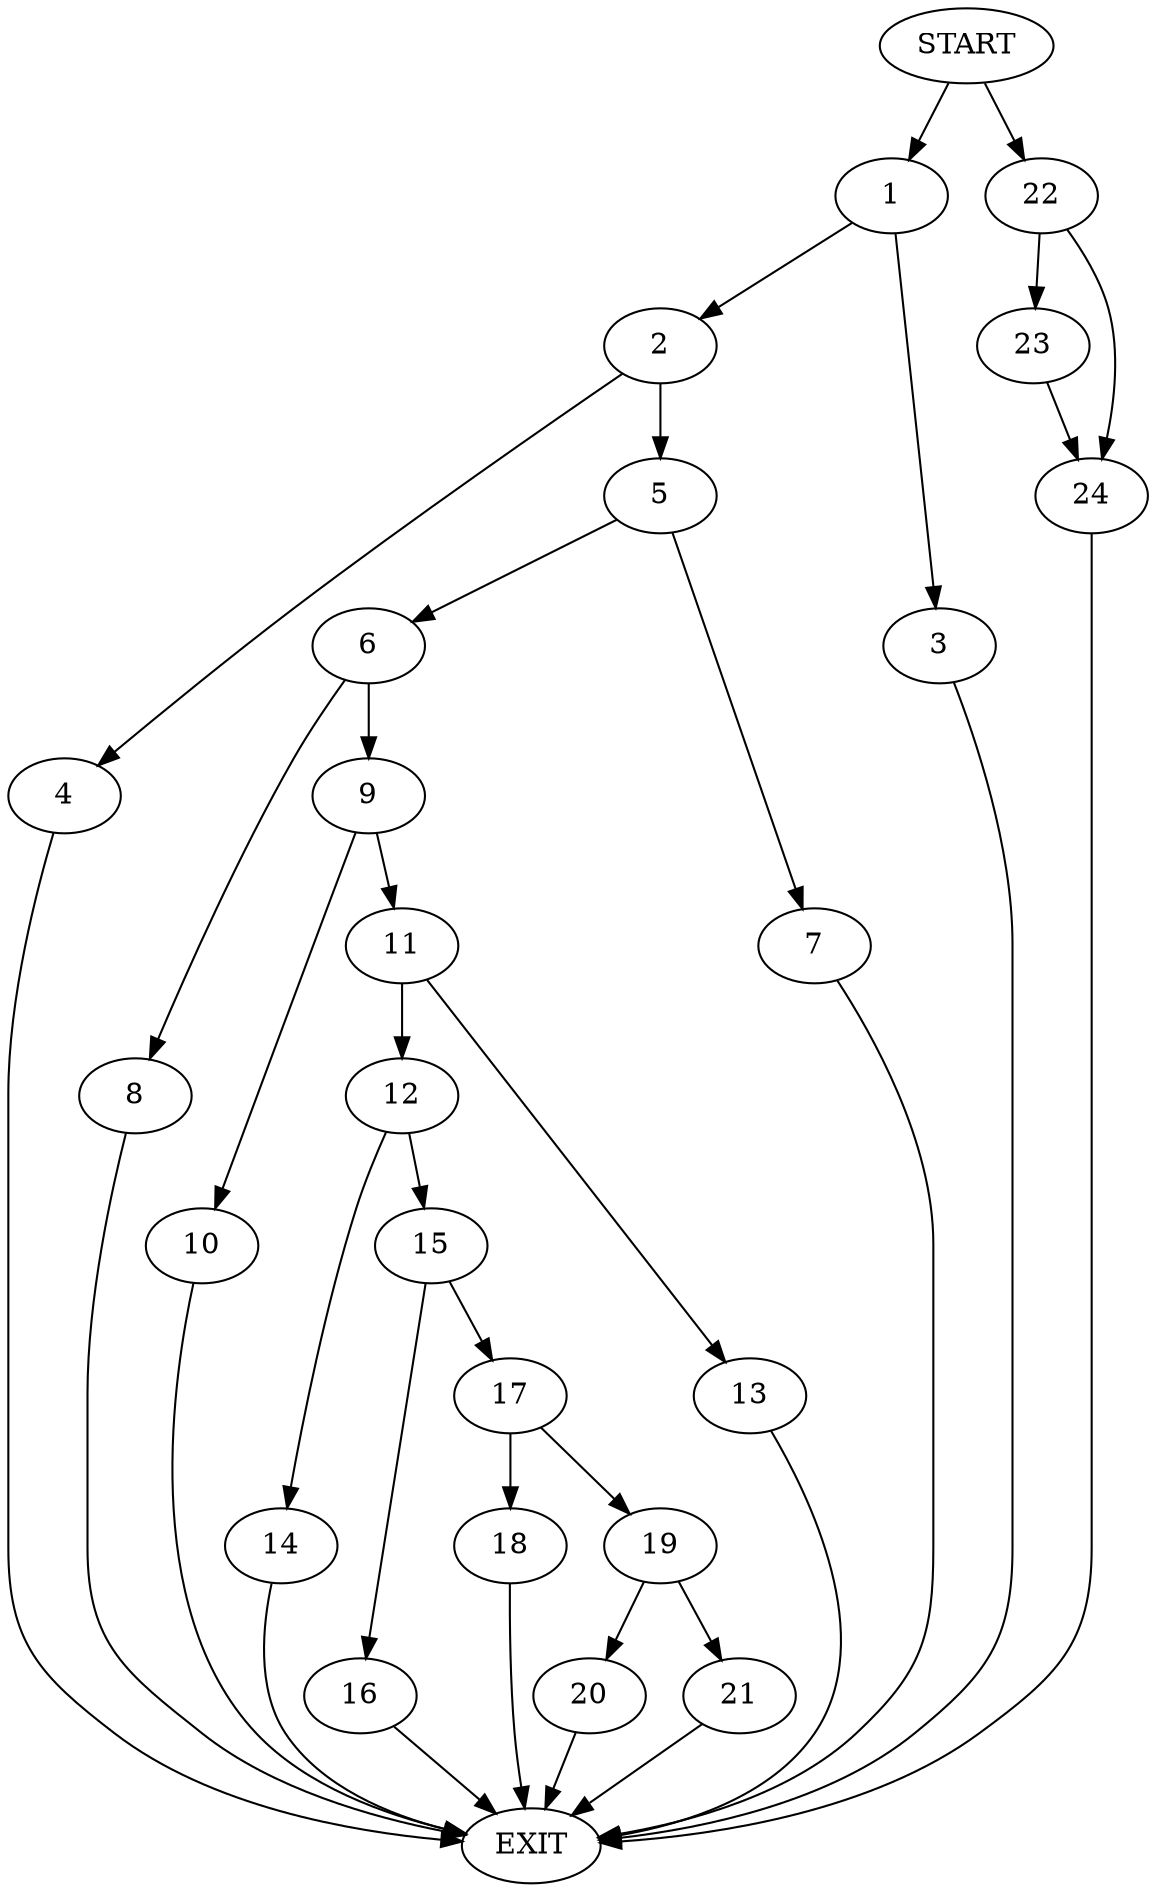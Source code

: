 digraph {
0 [label="START"]
25 [label="EXIT"]
0 -> 1
1 -> 2
1 -> 3
3 -> 25
2 -> 4
2 -> 5
4 -> 25
5 -> 6
5 -> 7
6 -> 8
6 -> 9
7 -> 25
9 -> 10
9 -> 11
8 -> 25
10 -> 25
11 -> 12
11 -> 13
13 -> 25
12 -> 14
12 -> 15
14 -> 25
15 -> 16
15 -> 17
17 -> 18
17 -> 19
16 -> 25
19 -> 20
19 -> 21
18 -> 25
20 -> 25
21 -> 25
0 -> 22
22 -> 23
22 -> 24
23 -> 24
24 -> 25
}
